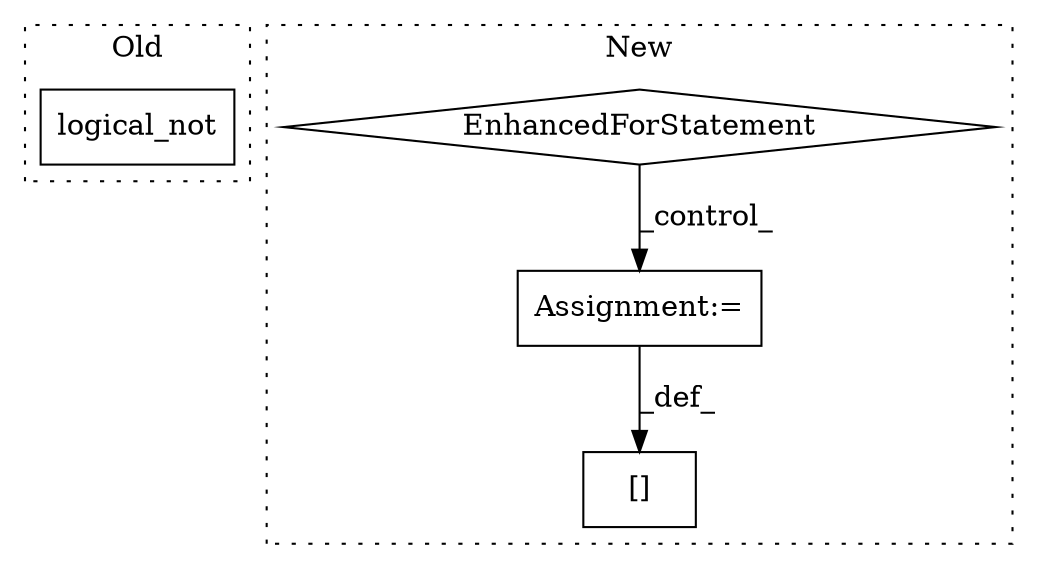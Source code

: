 digraph G {
subgraph cluster0 {
1 [label="logical_not" a="32" s="35095,35122" l="12,1" shape="box"];
label = "Old";
style="dotted";
}
subgraph cluster1 {
2 [label="EnhancedForStatement" a="70" s="36487,36578" l="61,2" shape="diamond"];
3 [label="Assignment:=" a="7" s="36598" l="1" shape="box"];
4 [label="[]" a="2" s="36733,36782" l="21,2" shape="box"];
label = "New";
style="dotted";
}
2 -> 3 [label="_control_"];
3 -> 4 [label="_def_"];
}